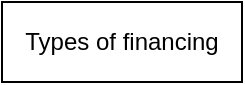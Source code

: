 <mxfile version="14.6.3" type="github"><diagram id="8X0gvLv7uxtH0Ay_-eZZ" name="Page-1"><mxGraphModel dx="1262" dy="627" grid="1" gridSize="10" guides="1" tooltips="1" connect="1" arrows="1" fold="1" page="1" pageScale="1" pageWidth="850" pageHeight="1100" math="0" shadow="0"><root><mxCell id="0"/><mxCell id="1" parent="0"/><mxCell id="sKvFXr0feaDC_AphryHv-1" value="Types of financing" style="rounded=0;whiteSpace=wrap;html=1;" vertex="1" parent="1"><mxGeometry x="360" width="120" height="40" as="geometry"/></mxCell></root></mxGraphModel></diagram></mxfile>